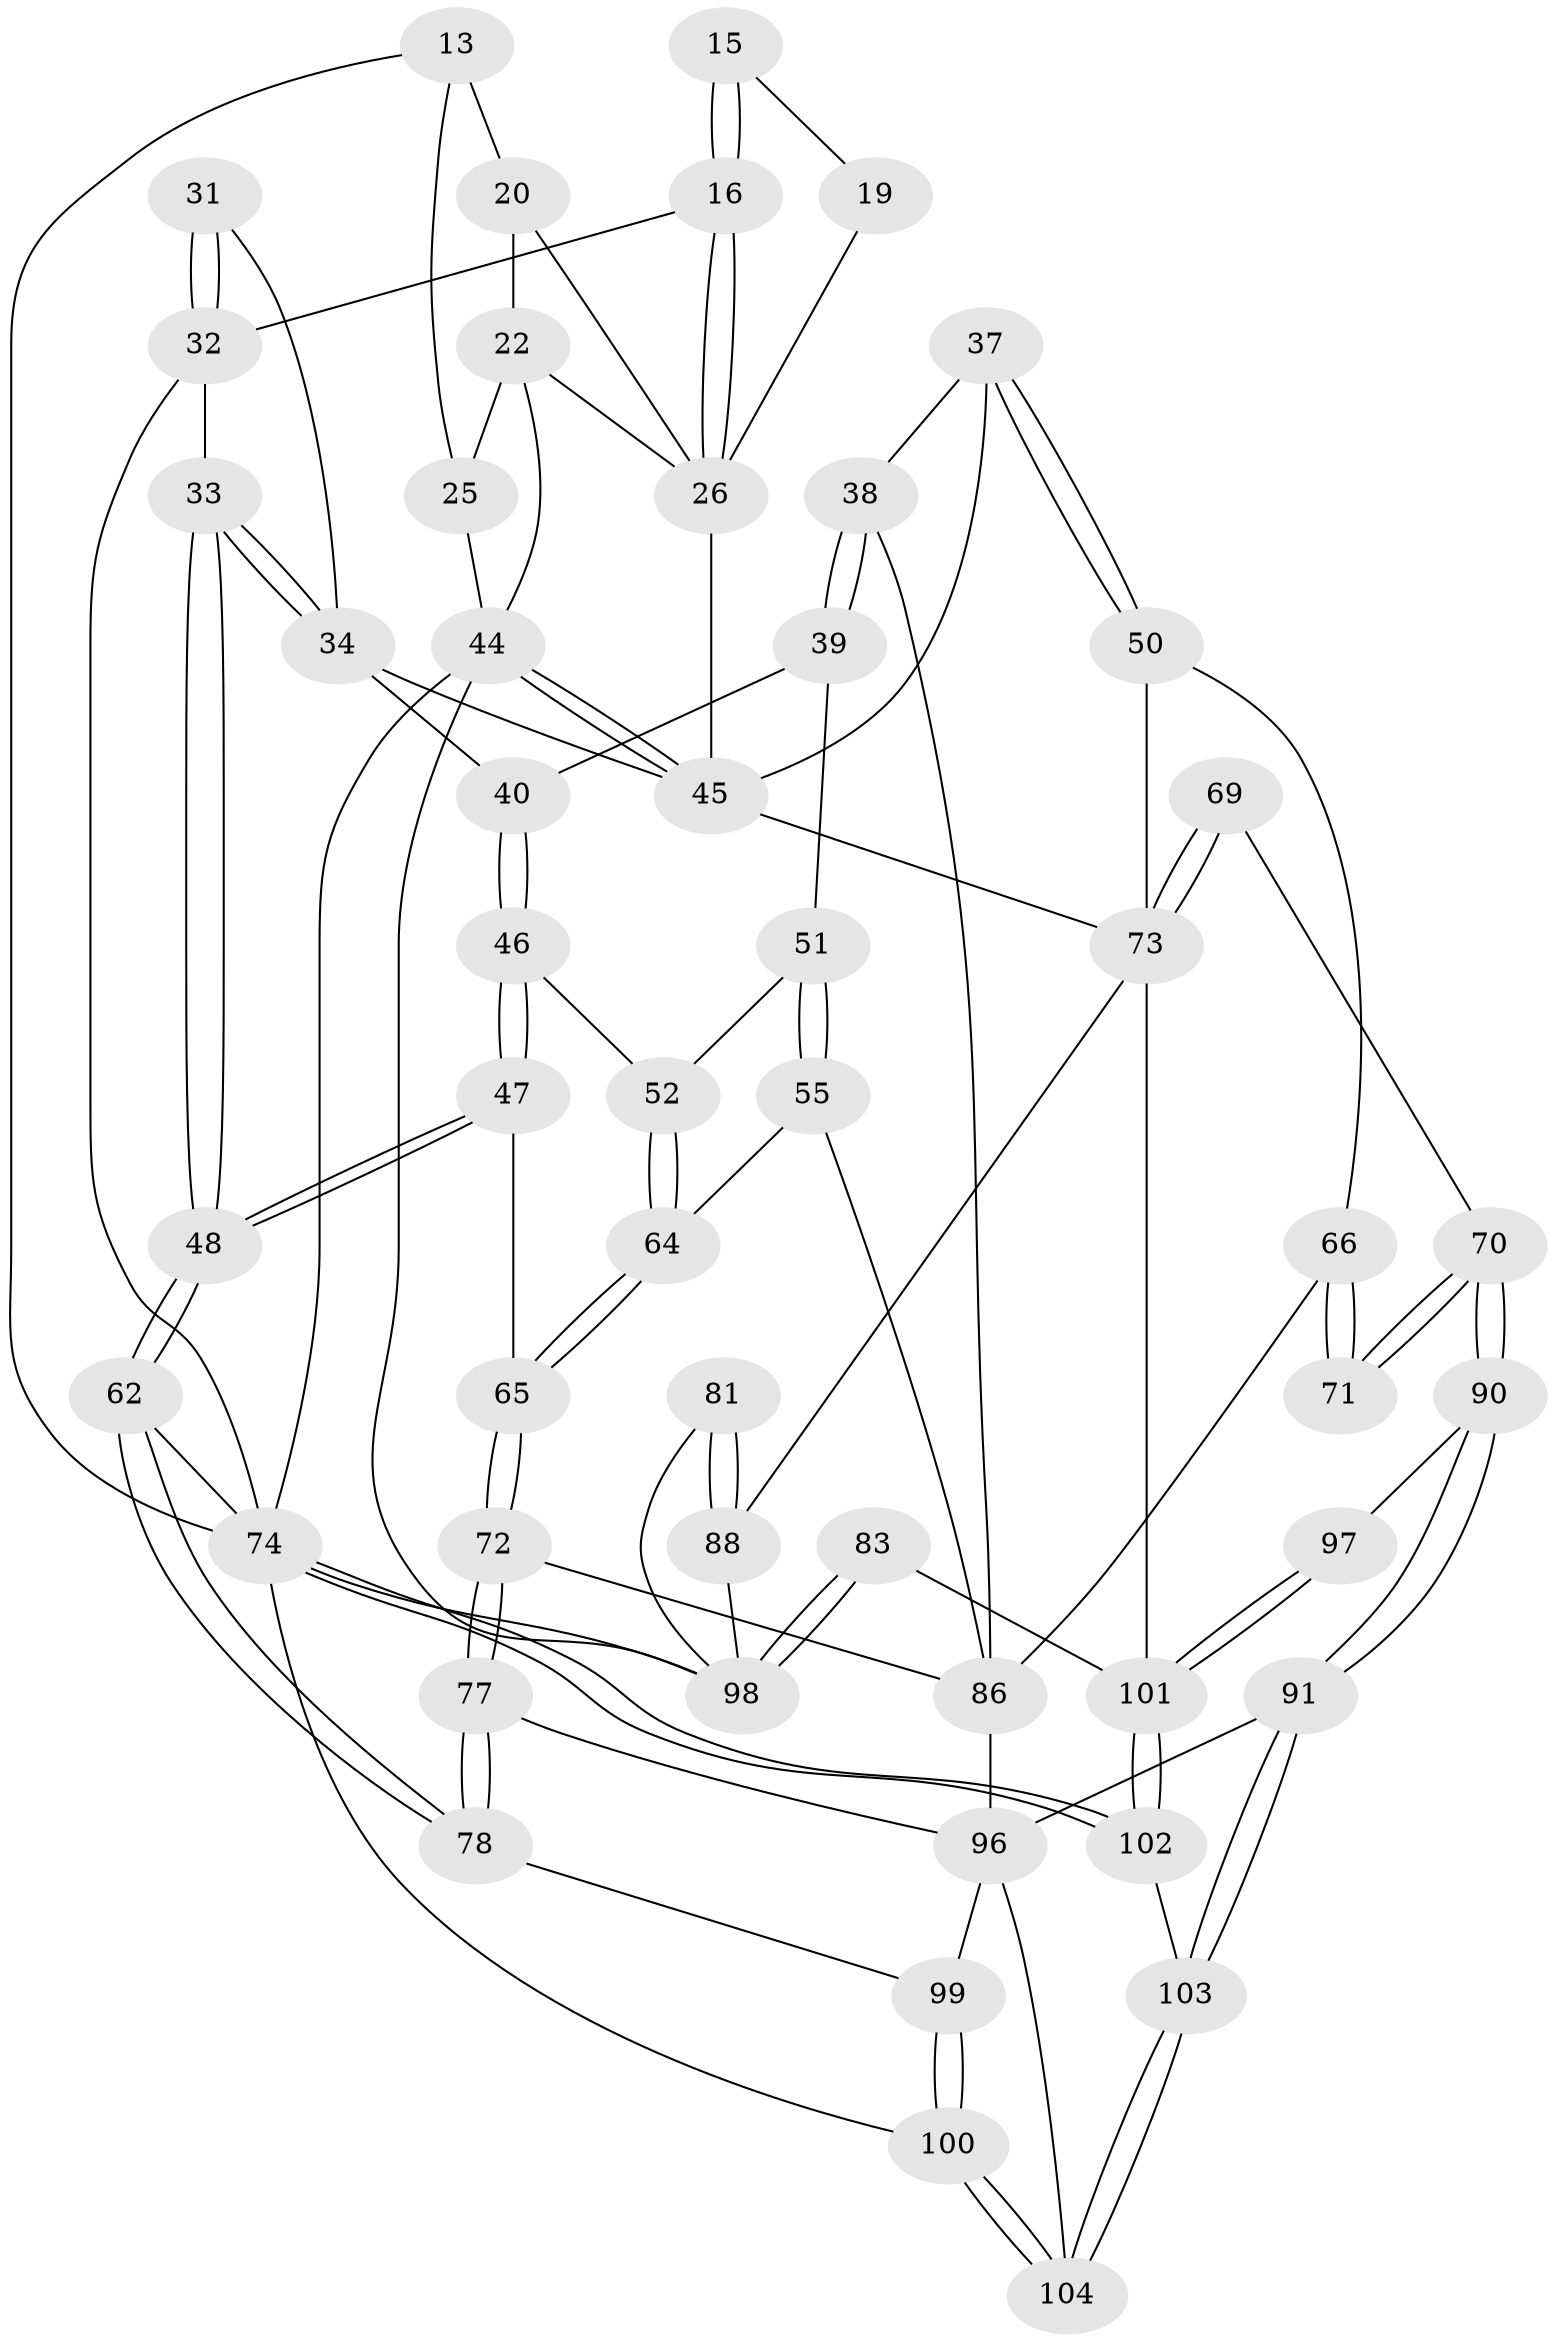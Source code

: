 // original degree distribution, {3: 0.019230769230769232, 6: 0.25961538461538464, 4: 0.27884615384615385, 5: 0.4423076923076923}
// Generated by graph-tools (version 1.1) at 2025/01/03/09/25 05:01:41]
// undirected, 52 vertices, 118 edges
graph export_dot {
graph [start="1"]
  node [color=gray90,style=filled];
  13 [pos="+0.920846709398051+0.09910221335116971",super="+7"];
  15 [pos="+0.5700274830911557+0.14386623372168592",super="+14"];
  16 [pos="+0.5258979566048267+0.14774954312527316",super="+5+10"];
  19 [pos="+0.6606656023260856+0.1711329090000614"];
  20 [pos="+0.8399257533669637+0.1392292910108461",super="+8"];
  22 [pos="+0.7942628655933865+0.2996102298286555",super="+21"];
  25 [pos="+0.8914632697198112+0.2218829030592447",super="+12"];
  26 [pos="+0.5249769177721307+0.1613398297770237",super="+24+9"];
  31 [pos="+0.31931756569418945+0"];
  32 [pos="+0+0.23592568655126667",super="+3+4"];
  33 [pos="+0+0.24380800354718432"];
  34 [pos="+0.03434016840495102+0.2295096549544911",super="+30"];
  37 [pos="+0.33973100308282067+0.32406562151345486"];
  38 [pos="+0.29274446812155147+0.3601781330494672"];
  39 [pos="+0.2513635512682905+0.3690920518684906"];
  40 [pos="+0.17926890495094072+0.3464402854055971"];
  44 [pos="+1+0.46867869803212214",super="+35+36+11"];
  45 [pos="+0.9707090468413542+0.4901865126398313",super="+42+43"];
  46 [pos="+0.03811365597231571+0.4801086643342012"];
  47 [pos="+0+0.4910093885404182"];
  48 [pos="+0+0.4871475698314521"];
  50 [pos="+0.4753806172095745+0.5041178708493813"];
  51 [pos="+0.2435339986632236+0.3844565648101929"];
  52 [pos="+0.10948566393263269+0.50704882417043"];
  55 [pos="+0.20484178814672002+0.5378081577594092"];
  62 [pos="+0+0.7457182453883604"];
  64 [pos="+0.14121141433536774+0.541834899463279"];
  65 [pos="+0.11879033522280115+0.6276695167443779"];
  66 [pos="+0.32398844400862303+0.6616626090475024",super="+57+56"];
  69 [pos="+0.62058756586537+0.6626412477498285"];
  70 [pos="+0.4759623170636837+0.6984686777152268"];
  71 [pos="+0.44290161887834784+0.6712985632466234"];
  72 [pos="+0.12776887753006558+0.6538842321782282"];
  73 [pos="+0.7309175019265665+0.7303309757284845",super="+61+58+59+49"];
  74 [pos="+1+1",super="+2+63"];
  77 [pos="+0.12701629074255136+0.6559351231055073"];
  78 [pos="+0.01664470181006003+0.7507169680094053"];
  81 [pos="+0.9352039741511563+0.7045716630926931"];
  83 [pos="+0.7888562638768215+0.8188505674326189"];
  86 [pos="+0.2761515688122008+0.7484410670952936",super="+67+68+53"];
  88 [pos="+1+0.7282801851987434",super="+80"];
  90 [pos="+0.46053583914117646+0.8110577218978376"];
  91 [pos="+0.43075841918473623+0.8404498956122982"];
  96 [pos="+0.17242273193315255+0.8656607076478908",super="+95+93+87"];
  97 [pos="+0.550930748917509+0.845955706219823"];
  98 [pos="+0.85514375263759+0.8507273799670458",super="+75+76+89+82"];
  99 [pos="+0.09411676489107931+0.841784951162097",super="+94"];
  100 [pos="+0+1"];
  101 [pos="+0.6251510996475798+1",super="+84+85"];
  102 [pos="+0.5980206733838093+1"];
  103 [pos="+0.3452397226769634+1"];
  104 [pos="+0.27906051346970756+1"];
  13 -- 20 [weight=2];
  13 -- 25;
  13 -- 74;
  15 -- 16 [weight=2];
  15 -- 16;
  15 -- 19 [weight=2];
  16 -- 26 [weight=2];
  16 -- 26;
  16 -- 32;
  19 -- 26;
  20 -- 26;
  20 -- 22;
  22 -- 44;
  22 -- 26;
  22 -- 25;
  25 -- 44 [weight=2];
  26 -- 45 [weight=3];
  31 -- 32 [weight=2];
  31 -- 32;
  31 -- 34;
  32 -- 33;
  32 -- 74 [weight=2];
  33 -- 34;
  33 -- 34;
  33 -- 48;
  33 -- 48;
  34 -- 40;
  34 -- 45;
  37 -- 38;
  37 -- 50;
  37 -- 50;
  37 -- 45;
  38 -- 39;
  38 -- 39;
  38 -- 86;
  39 -- 40;
  39 -- 51;
  40 -- 46;
  40 -- 46;
  44 -- 45;
  44 -- 45;
  44 -- 74;
  44 -- 98;
  45 -- 73 [weight=3];
  46 -- 47;
  46 -- 47;
  46 -- 52;
  47 -- 48;
  47 -- 48;
  47 -- 65;
  48 -- 62;
  48 -- 62;
  50 -- 66;
  50 -- 73;
  51 -- 52;
  51 -- 55;
  51 -- 55;
  52 -- 64;
  52 -- 64;
  55 -- 64;
  55 -- 86;
  62 -- 78;
  62 -- 78;
  62 -- 74;
  64 -- 65;
  64 -- 65;
  65 -- 72;
  65 -- 72;
  66 -- 71 [weight=2];
  66 -- 71;
  66 -- 86 [weight=2];
  69 -- 70;
  69 -- 73 [weight=2];
  69 -- 73;
  70 -- 71;
  70 -- 71;
  70 -- 90;
  70 -- 90;
  72 -- 77;
  72 -- 77;
  72 -- 86;
  73 -- 88;
  73 -- 101;
  74 -- 102;
  74 -- 102;
  74 -- 100;
  74 -- 98;
  77 -- 78;
  77 -- 78;
  77 -- 96;
  78 -- 99;
  81 -- 88 [weight=2];
  81 -- 88;
  81 -- 98;
  83 -- 98 [weight=2];
  83 -- 98;
  83 -- 101;
  86 -- 96 [weight=2];
  88 -- 98 [weight=2];
  90 -- 91;
  90 -- 91;
  90 -- 97;
  91 -- 103;
  91 -- 103;
  91 -- 96;
  96 -- 99 [weight=2];
  96 -- 104;
  97 -- 101 [weight=2];
  97 -- 101;
  99 -- 100;
  99 -- 100;
  100 -- 104;
  100 -- 104;
  101 -- 102;
  101 -- 102;
  102 -- 103;
  103 -- 104;
  103 -- 104;
}
